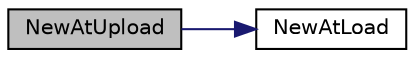 digraph "NewAtUpload"
{
 // LATEX_PDF_SIZE
  edge [fontname="Helvetica",fontsize="10",labelfontname="Helvetica",labelfontsize="10"];
  node [fontname="Helvetica",fontsize="10",shape=record];
  rankdir="LR";
  Node1 [label="NewAtUpload",height=0.2,width=0.4,color="black", fillcolor="grey75", style="filled", fontcolor="black",tooltip=" "];
  Node1 -> Node2 [color="midnightblue",fontsize="10",style="solid",fontname="Helvetica"];
  Node2 [label="NewAtLoad",height=0.2,width=0.4,color="black", fillcolor="white", style="filled",URL="$functions_8c.html#a59948889ed22035ee5814b516f7a5591",tooltip=" "];
}

